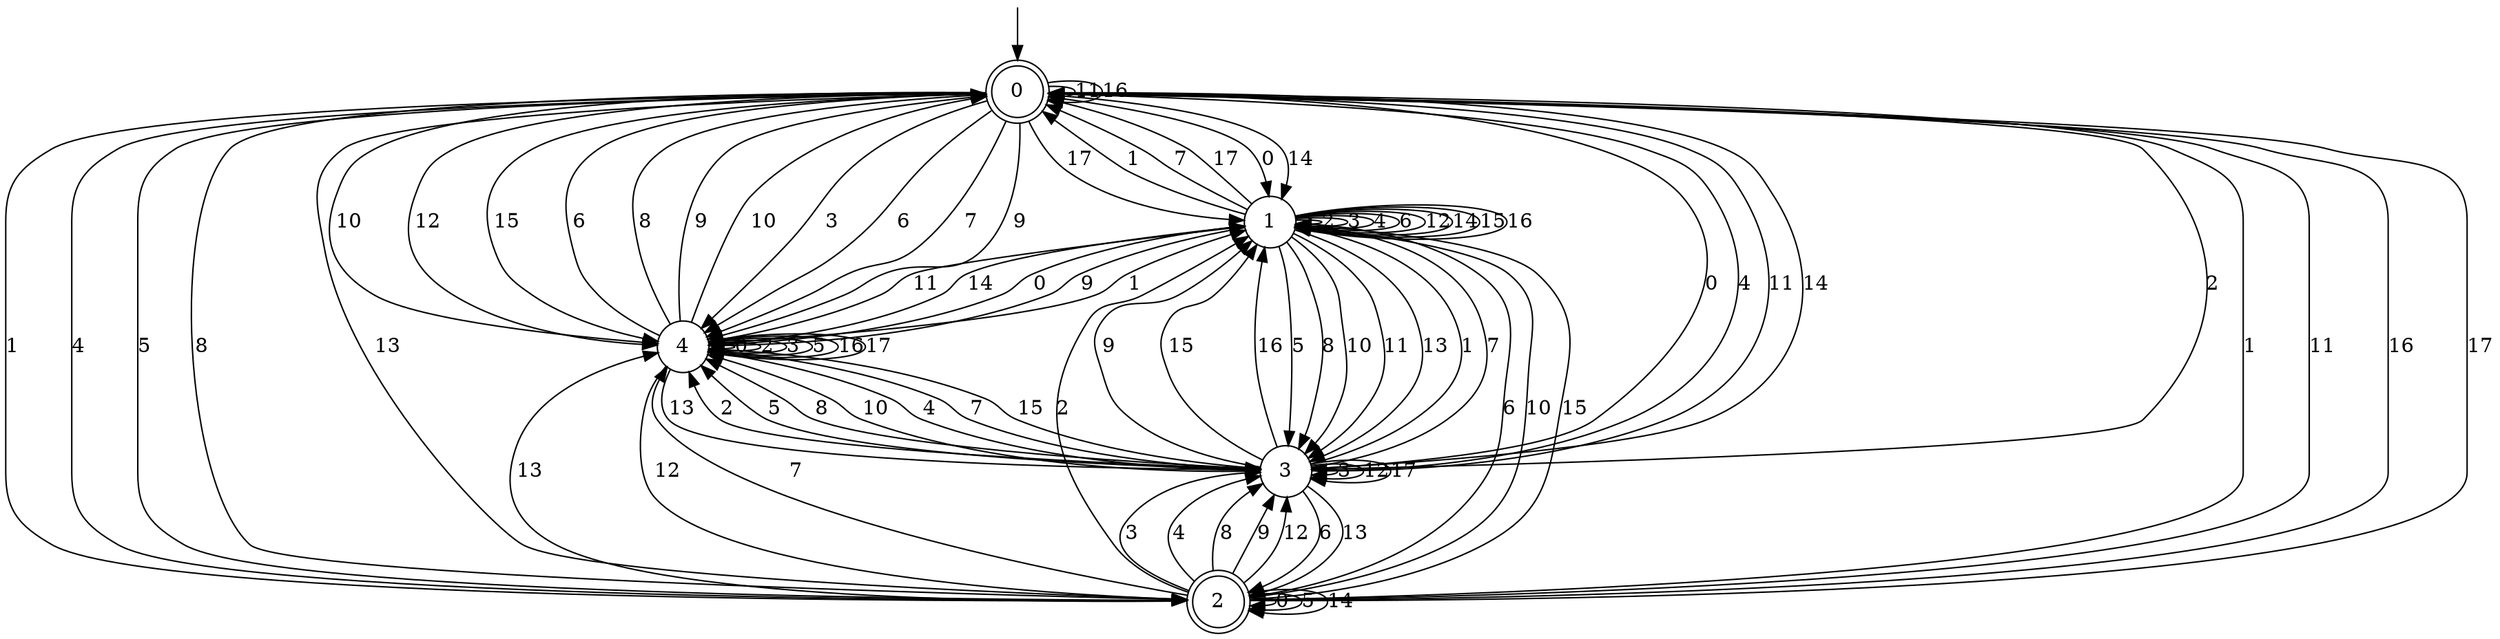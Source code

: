 digraph g {

	s0 [shape="doublecircle" label="0"];
	s1 [shape="circle" label="1"];
	s2 [shape="doublecircle" label="2"];
	s3 [shape="circle" label="3"];
	s4 [shape="circle" label="4"];
	s0 -> s1 [label="0"];
	s0 -> s2 [label="1"];
	s0 -> s3 [label="2"];
	s0 -> s4 [label="3"];
	s0 -> s2 [label="4"];
	s0 -> s2 [label="5"];
	s0 -> s4 [label="6"];
	s0 -> s4 [label="7"];
	s0 -> s2 [label="8"];
	s0 -> s4 [label="9"];
	s0 -> s4 [label="10"];
	s0 -> s0 [label="11"];
	s0 -> s4 [label="12"];
	s0 -> s2 [label="13"];
	s0 -> s1 [label="14"];
	s0 -> s4 [label="15"];
	s0 -> s0 [label="16"];
	s0 -> s1 [label="17"];
	s1 -> s4 [label="0"];
	s1 -> s0 [label="1"];
	s1 -> s1 [label="2"];
	s1 -> s1 [label="3"];
	s1 -> s1 [label="4"];
	s1 -> s3 [label="5"];
	s1 -> s1 [label="6"];
	s1 -> s0 [label="7"];
	s1 -> s3 [label="8"];
	s1 -> s4 [label="9"];
	s1 -> s3 [label="10"];
	s1 -> s3 [label="11"];
	s1 -> s1 [label="12"];
	s1 -> s3 [label="13"];
	s1 -> s1 [label="14"];
	s1 -> s1 [label="15"];
	s1 -> s1 [label="16"];
	s1 -> s0 [label="17"];
	s2 -> s2 [label="0"];
	s2 -> s0 [label="1"];
	s2 -> s1 [label="2"];
	s2 -> s3 [label="3"];
	s2 -> s3 [label="4"];
	s2 -> s2 [label="5"];
	s2 -> s1 [label="6"];
	s2 -> s4 [label="7"];
	s2 -> s3 [label="8"];
	s2 -> s3 [label="9"];
	s2 -> s1 [label="10"];
	s2 -> s0 [label="11"];
	s2 -> s3 [label="12"];
	s2 -> s4 [label="13"];
	s2 -> s2 [label="14"];
	s2 -> s1 [label="15"];
	s2 -> s0 [label="16"];
	s2 -> s0 [label="17"];
	s3 -> s0 [label="0"];
	s3 -> s1 [label="1"];
	s3 -> s4 [label="2"];
	s3 -> s3 [label="3"];
	s3 -> s0 [label="4"];
	s3 -> s4 [label="5"];
	s3 -> s2 [label="6"];
	s3 -> s1 [label="7"];
	s3 -> s4 [label="8"];
	s3 -> s1 [label="9"];
	s3 -> s4 [label="10"];
	s3 -> s0 [label="11"];
	s3 -> s3 [label="12"];
	s3 -> s2 [label="13"];
	s3 -> s0 [label="14"];
	s3 -> s1 [label="15"];
	s3 -> s1 [label="16"];
	s3 -> s3 [label="17"];
	s4 -> s4 [label="0"];
	s4 -> s1 [label="1"];
	s4 -> s4 [label="2"];
	s4 -> s4 [label="3"];
	s4 -> s3 [label="4"];
	s4 -> s4 [label="5"];
	s4 -> s0 [label="6"];
	s4 -> s3 [label="7"];
	s4 -> s0 [label="8"];
	s4 -> s0 [label="9"];
	s4 -> s0 [label="10"];
	s4 -> s1 [label="11"];
	s4 -> s2 [label="12"];
	s4 -> s3 [label="13"];
	s4 -> s1 [label="14"];
	s4 -> s3 [label="15"];
	s4 -> s4 [label="16"];
	s4 -> s4 [label="17"];

__start0 [label="" shape="none" width="0" height="0"];
__start0 -> s0;

}
